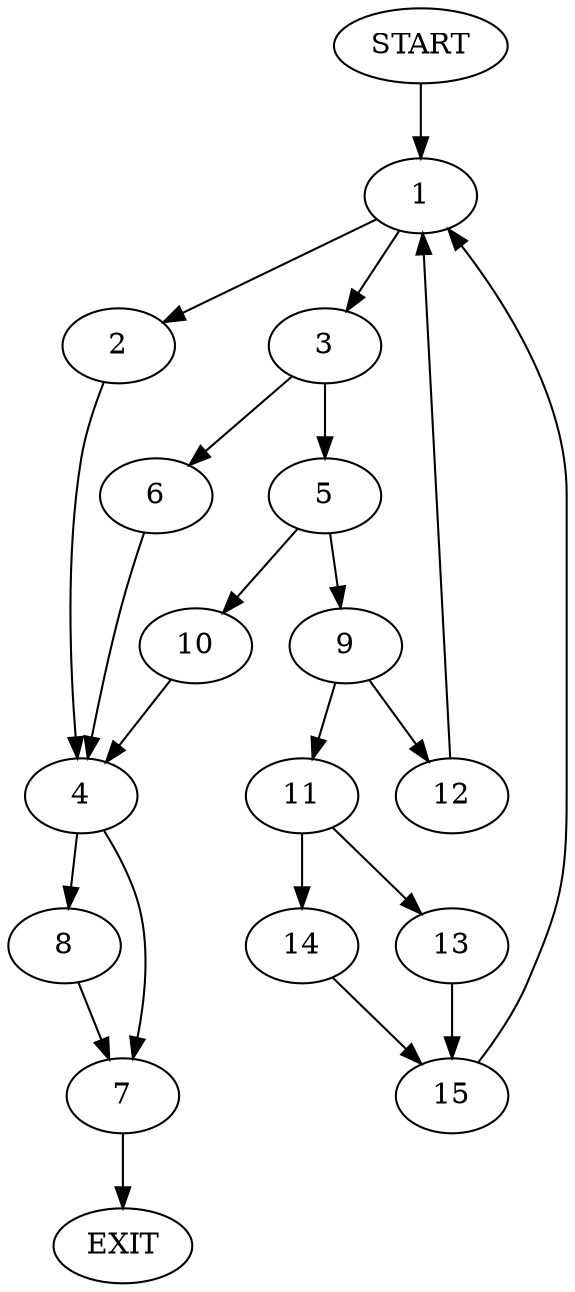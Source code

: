 digraph {
0 [label="START"]
16 [label="EXIT"]
0 -> 1
1 -> 2
1 -> 3
2 -> 4
3 -> 5
3 -> 6
4 -> 7
4 -> 8
5 -> 9
5 -> 10
6 -> 4
9 -> 11
9 -> 12
10 -> 4
11 -> 13
11 -> 14
12 -> 1
14 -> 15
13 -> 15
15 -> 1
7 -> 16
8 -> 7
}
